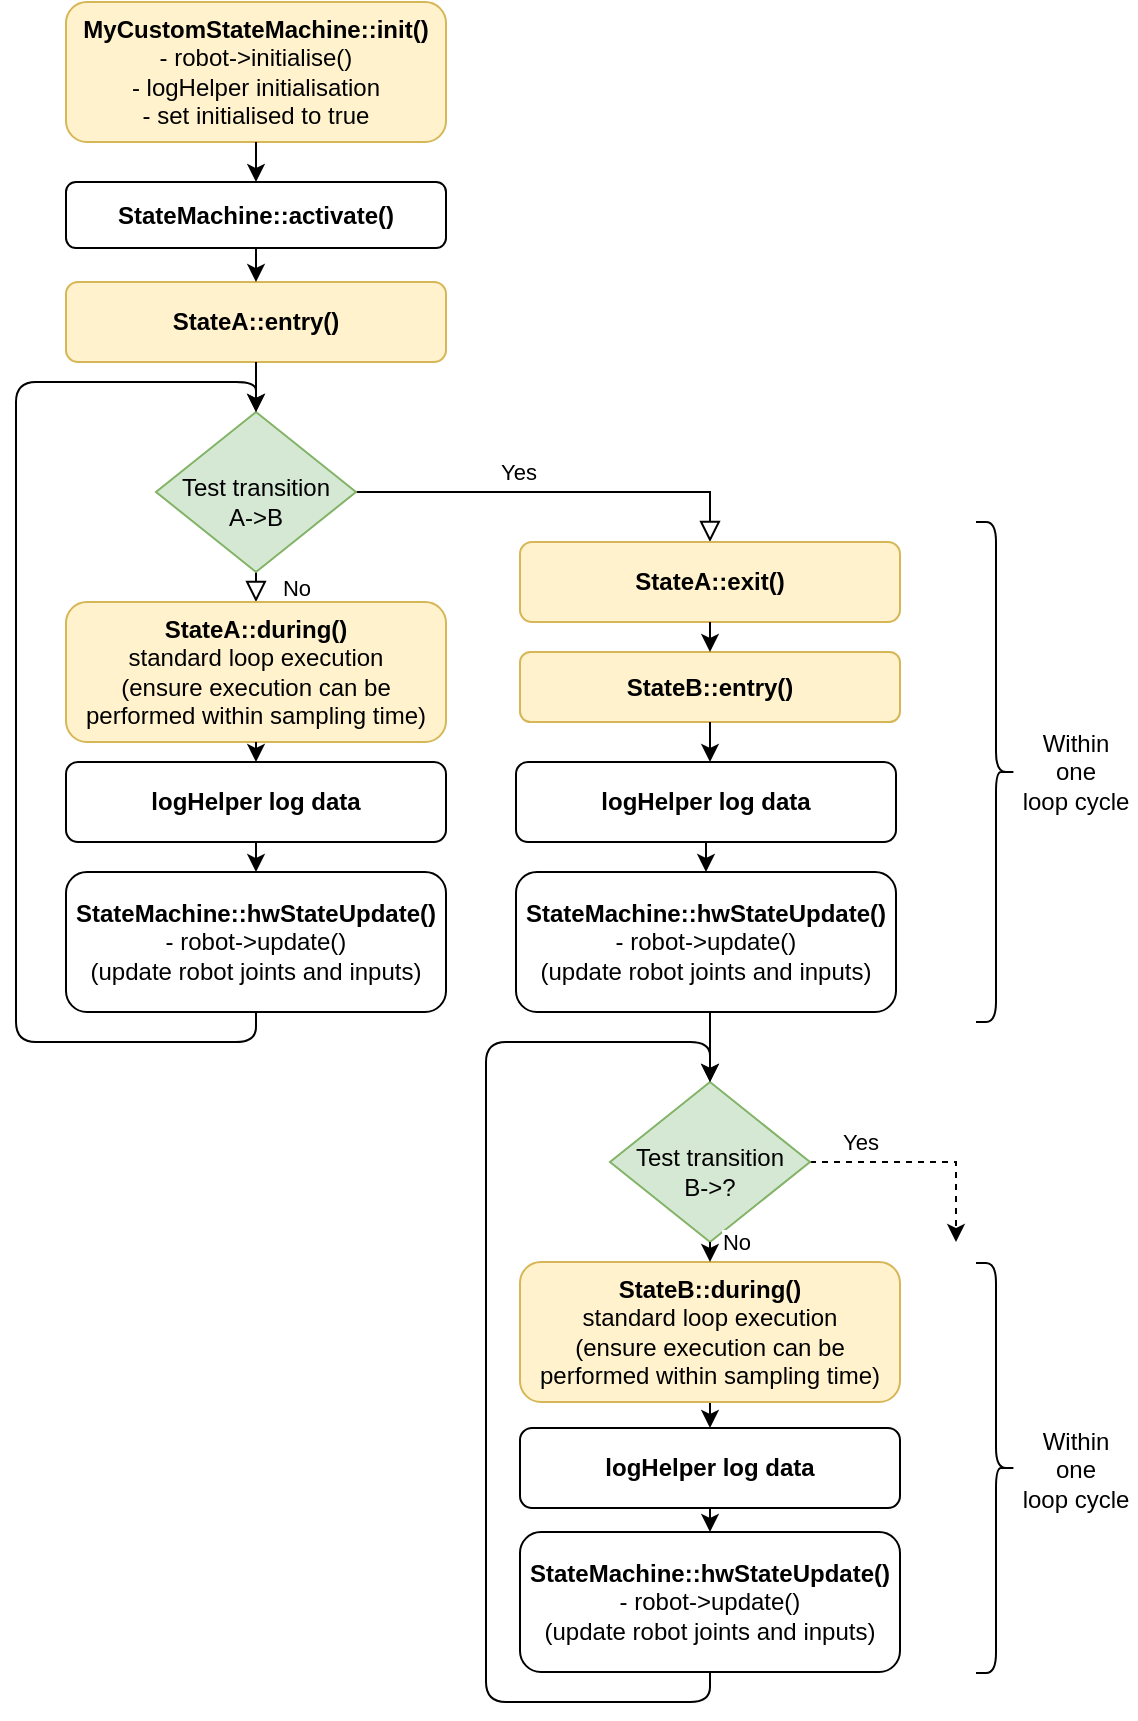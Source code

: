 <mxfile version="16.6.1" type="device"><diagram id="C5RBs43oDa-KdzZeNtuy" name="Page-1"><mxGraphModel dx="1422" dy="727" grid="1" gridSize="10" guides="1" tooltips="1" connect="1" arrows="1" fold="1" page="1" pageScale="1" pageWidth="827" pageHeight="1169" math="0" shadow="0"><root><mxCell id="WIyWlLk6GJQsqaUBKTNV-0"/><mxCell id="WIyWlLk6GJQsqaUBKTNV-1" parent="WIyWlLk6GJQsqaUBKTNV-0"/><mxCell id="WIyWlLk6GJQsqaUBKTNV-3" value="&lt;b&gt;MyCustomStateMachine::init()&lt;/b&gt;&lt;br&gt;- robot-&amp;gt;initialise()&lt;br&gt;- logHelper initialisation&lt;br&gt;- set initialised to true" style="rounded=1;whiteSpace=wrap;html=1;fontSize=12;glass=0;strokeWidth=1;shadow=0;fillColor=#fff2cc;strokeColor=#d6b656;" parent="WIyWlLk6GJQsqaUBKTNV-1" vertex="1"><mxGeometry x="125" y="90" width="190" height="70" as="geometry"/></mxCell><mxCell id="WIyWlLk6GJQsqaUBKTNV-4" value="Yes" style="rounded=0;html=1;jettySize=auto;orthogonalLoop=1;fontSize=11;endArrow=block;endFill=0;endSize=8;strokeWidth=1;shadow=0;labelBackgroundColor=none;edgeStyle=orthogonalEdgeStyle;exitX=1;exitY=0.5;exitDx=0;exitDy=0;entryX=0.5;entryY=0;entryDx=0;entryDy=0;" parent="WIyWlLk6GJQsqaUBKTNV-1" source="WIyWlLk6GJQsqaUBKTNV-6" target="zgT2VME7ciYxHI3jQja9-5" edge="1"><mxGeometry x="-0.2" y="10" relative="1" as="geometry"><mxPoint as="offset"/><mxPoint x="460" y="330" as="sourcePoint"/><mxPoint x="460" y="340" as="targetPoint"/><Array as="points"><mxPoint x="447" y="335"/></Array></mxGeometry></mxCell><mxCell id="WIyWlLk6GJQsqaUBKTNV-5" value="No" style="edgeStyle=orthogonalEdgeStyle;rounded=0;html=1;jettySize=auto;orthogonalLoop=1;fontSize=11;endArrow=block;endFill=0;endSize=8;strokeWidth=1;shadow=0;labelBackgroundColor=none;entryX=0.5;entryY=0;entryDx=0;entryDy=0;exitX=0.5;exitY=1;exitDx=0;exitDy=0;" parent="WIyWlLk6GJQsqaUBKTNV-1" source="WIyWlLk6GJQsqaUBKTNV-6" target="zgT2VME7ciYxHI3jQja9-2" edge="1"><mxGeometry y="20" relative="1" as="geometry"><mxPoint as="offset"/><mxPoint x="260" y="510" as="sourcePoint"/><mxPoint x="260" y="550" as="targetPoint"/><Array as="points"><mxPoint x="220" y="380"/><mxPoint x="220" y="380"/></Array></mxGeometry></mxCell><mxCell id="WIyWlLk6GJQsqaUBKTNV-6" value="&lt;br&gt;Test transition&lt;br&gt;A-&amp;gt;B" style="rhombus;whiteSpace=wrap;html=1;shadow=0;fontFamily=Helvetica;fontSize=12;align=center;strokeWidth=1;spacing=6;spacingTop=-4;fillColor=#d5e8d4;strokeColor=#82b366;" parent="WIyWlLk6GJQsqaUBKTNV-1" vertex="1"><mxGeometry x="170" y="295" width="100" height="80" as="geometry"/></mxCell><mxCell id="zgT2VME7ciYxHI3jQja9-0" value="&lt;b&gt;StateMachine::activate()&lt;/b&gt;" style="rounded=1;whiteSpace=wrap;html=1;fontSize=12;glass=0;strokeWidth=1;shadow=0;" parent="WIyWlLk6GJQsqaUBKTNV-1" vertex="1"><mxGeometry x="125" y="180" width="190" height="33" as="geometry"/></mxCell><mxCell id="zgT2VME7ciYxHI3jQja9-1" value="&lt;b&gt;StateB::entry()&lt;/b&gt;" style="rounded=1;whiteSpace=wrap;html=1;fontSize=12;glass=0;strokeWidth=1;shadow=0;fillColor=#fff2cc;strokeColor=#d6b656;" parent="WIyWlLk6GJQsqaUBKTNV-1" vertex="1"><mxGeometry x="352" y="415" width="190" height="35" as="geometry"/></mxCell><mxCell id="zgT2VME7ciYxHI3jQja9-2" value="&lt;div&gt;&lt;b&gt;StateA::during()&lt;/b&gt;&lt;/div&gt;&lt;div&gt;standard loop execution&lt;br&gt;(ensure execution can be performed within sampling time)&lt;b&gt;&lt;br&gt;&lt;/b&gt;&lt;/div&gt;" style="rounded=1;whiteSpace=wrap;html=1;fontSize=12;glass=0;strokeWidth=1;shadow=0;fillColor=#fff2cc;strokeColor=#d6b656;" parent="WIyWlLk6GJQsqaUBKTNV-1" vertex="1"><mxGeometry x="125" y="390" width="190" height="70" as="geometry"/></mxCell><mxCell id="zgT2VME7ciYxHI3jQja9-17" style="edgeStyle=orthogonalEdgeStyle;rounded=0;orthogonalLoop=1;jettySize=auto;html=1;exitX=0.5;exitY=1;exitDx=0;exitDy=0;entryX=0.5;entryY=0;entryDx=0;entryDy=0;" parent="WIyWlLk6GJQsqaUBKTNV-1" source="zgT2VME7ciYxHI3jQja9-3" target="zgT2VME7ciYxHI3jQja9-8" edge="1"><mxGeometry relative="1" as="geometry"><mxPoint x="447" y="630" as="targetPoint"/></mxGeometry></mxCell><mxCell id="zgT2VME7ciYxHI3jQja9-3" value="&lt;div&gt;&lt;b&gt;StateB::during()&lt;/b&gt;&lt;/div&gt;&lt;div&gt;standard loop execution&lt;br&gt;(ensure execution can be performed within sampling time)&lt;b&gt;&lt;br&gt;&lt;/b&gt;&lt;/div&gt;" style="rounded=1;whiteSpace=wrap;html=1;fontSize=12;glass=0;strokeWidth=1;shadow=0;fillColor=#fff2cc;strokeColor=#d6b656;" parent="WIyWlLk6GJQsqaUBKTNV-1" vertex="1"><mxGeometry x="352" y="720" width="190" height="70" as="geometry"/></mxCell><mxCell id="zgT2VME7ciYxHI3jQja9-4" value="&lt;b&gt;StateA::entry()&lt;/b&gt;" style="rounded=1;whiteSpace=wrap;html=1;fontSize=12;glass=0;strokeWidth=1;shadow=0;fillColor=#fff2cc;strokeColor=#d6b656;" parent="WIyWlLk6GJQsqaUBKTNV-1" vertex="1"><mxGeometry x="125" y="230" width="190" height="40" as="geometry"/></mxCell><mxCell id="zgT2VME7ciYxHI3jQja9-5" value="&lt;b&gt;StateA::exit()&lt;/b&gt;" style="rounded=1;whiteSpace=wrap;html=1;fontSize=12;glass=0;strokeWidth=1;shadow=0;fillColor=#fff2cc;strokeColor=#d6b656;" parent="WIyWlLk6GJQsqaUBKTNV-1" vertex="1"><mxGeometry x="352" y="360" width="190" height="40" as="geometry"/></mxCell><mxCell id="zgT2VME7ciYxHI3jQja9-6" value="&lt;b&gt;StateMachine::hwStateUpdate()&lt;/b&gt;&lt;br&gt;- robot-&amp;gt;update()&lt;br&gt;(update robot joints and inputs)" style="rounded=1;whiteSpace=wrap;html=1;fontSize=12;glass=0;strokeWidth=1;shadow=0;" parent="WIyWlLk6GJQsqaUBKTNV-1" vertex="1"><mxGeometry x="125" y="525" width="190" height="70" as="geometry"/></mxCell><mxCell id="zgT2VME7ciYxHI3jQja9-30" style="edgeStyle=orthogonalEdgeStyle;rounded=0;orthogonalLoop=1;jettySize=auto;html=1;exitX=0.5;exitY=1;exitDx=0;exitDy=0;entryX=0.5;entryY=0;entryDx=0;entryDy=0;" parent="WIyWlLk6GJQsqaUBKTNV-1" source="zgT2VME7ciYxHI3jQja9-7" target="zgT2VME7ciYxHI3jQja9-6" edge="1"><mxGeometry relative="1" as="geometry"/></mxCell><mxCell id="zgT2VME7ciYxHI3jQja9-7" value="&lt;b&gt;logHelper log data&lt;/b&gt;" style="rounded=1;whiteSpace=wrap;html=1;fontSize=12;glass=0;strokeWidth=1;shadow=0;" parent="WIyWlLk6GJQsqaUBKTNV-1" vertex="1"><mxGeometry x="125" y="470" width="190" height="40" as="geometry"/></mxCell><mxCell id="zgT2VME7ciYxHI3jQja9-8" value="&lt;b&gt;logHelper log data&lt;/b&gt;" style="rounded=1;whiteSpace=wrap;html=1;fontSize=12;glass=0;strokeWidth=1;shadow=0;" parent="WIyWlLk6GJQsqaUBKTNV-1" vertex="1"><mxGeometry x="352" y="803" width="190" height="40" as="geometry"/></mxCell><mxCell id="zgT2VME7ciYxHI3jQja9-9" value="" style="endArrow=classic;html=1;exitX=0.5;exitY=1;exitDx=0;exitDy=0;" parent="WIyWlLk6GJQsqaUBKTNV-1" source="zgT2VME7ciYxHI3jQja9-6" target="WIyWlLk6GJQsqaUBKTNV-6" edge="1"><mxGeometry width="50" height="50" relative="1" as="geometry"><mxPoint x="180" y="660" as="sourcePoint"/><mxPoint x="220" y="290" as="targetPoint"/><Array as="points"><mxPoint x="220" y="610"/><mxPoint x="100" y="610"/><mxPoint x="100" y="280"/><mxPoint x="220" y="280"/></Array></mxGeometry></mxCell><mxCell id="zgT2VME7ciYxHI3jQja9-10" value="&lt;b&gt;StateMachine::hwStateUpdate()&lt;/b&gt;&lt;br&gt;- robot-&amp;gt;update()&lt;br&gt;(update robot joints and inputs)" style="rounded=1;whiteSpace=wrap;html=1;fontSize=12;glass=0;strokeWidth=1;shadow=0;" parent="WIyWlLk6GJQsqaUBKTNV-1" vertex="1"><mxGeometry x="352" y="855" width="190" height="70" as="geometry"/></mxCell><mxCell id="zgT2VME7ciYxHI3jQja9-26" value="Yes" style="edgeStyle=orthogonalEdgeStyle;rounded=0;orthogonalLoop=1;jettySize=auto;html=1;exitX=1;exitY=0.5;exitDx=0;exitDy=0;dashed=1;" parent="WIyWlLk6GJQsqaUBKTNV-1" source="zgT2VME7ciYxHI3jQja9-11" edge="1"><mxGeometry x="-0.569" y="10" relative="1" as="geometry"><mxPoint x="570" y="710" as="targetPoint"/><mxPoint as="offset"/><Array as="points"><mxPoint x="570" y="670"/></Array></mxGeometry></mxCell><mxCell id="zgT2VME7ciYxHI3jQja9-11" value="&lt;br&gt;Test transition&lt;br&gt;B-&amp;gt;?" style="rhombus;whiteSpace=wrap;html=1;shadow=0;fontFamily=Helvetica;fontSize=12;align=center;strokeWidth=1;spacing=6;spacingTop=-4;fillColor=#d5e8d4;strokeColor=#82b366;" parent="WIyWlLk6GJQsqaUBKTNV-1" vertex="1"><mxGeometry x="397" y="630" width="100" height="80" as="geometry"/></mxCell><mxCell id="zgT2VME7ciYxHI3jQja9-15" value="" style="endArrow=classic;html=1;exitX=0.5;exitY=1;exitDx=0;exitDy=0;entryX=0.5;entryY=0;entryDx=0;entryDy=0;" parent="WIyWlLk6GJQsqaUBKTNV-1" source="zgT2VME7ciYxHI3jQja9-8" target="zgT2VME7ciYxHI3jQja9-10" edge="1"><mxGeometry width="50" height="50" relative="1" as="geometry"><mxPoint x="235" y="550" as="sourcePoint"/><mxPoint x="285" y="500" as="targetPoint"/></mxGeometry></mxCell><mxCell id="zgT2VME7ciYxHI3jQja9-16" value="" style="endArrow=classic;html=1;exitX=0.5;exitY=1;exitDx=0;exitDy=0;" parent="WIyWlLk6GJQsqaUBKTNV-1" edge="1" source="zgT2VME7ciYxHI3jQja9-1"><mxGeometry width="50" height="50" relative="1" as="geometry"><mxPoint x="447" y="442" as="sourcePoint"/><mxPoint x="447" y="470" as="targetPoint"/></mxGeometry></mxCell><mxCell id="zgT2VME7ciYxHI3jQja9-18" value="" style="endArrow=classic;html=1;exitX=0.5;exitY=1;exitDx=0;exitDy=0;entryX=0.5;entryY=0;entryDx=0;entryDy=0;" parent="WIyWlLk6GJQsqaUBKTNV-1" source="zgT2VME7ciYxHI3jQja9-5" target="zgT2VME7ciYxHI3jQja9-1" edge="1"><mxGeometry width="50" height="50" relative="1" as="geometry"><mxPoint x="235" y="450" as="sourcePoint"/><mxPoint x="285" y="400" as="targetPoint"/></mxGeometry></mxCell><mxCell id="zgT2VME7ciYxHI3jQja9-19" value="No" style="endArrow=classic;html=1;exitX=0.5;exitY=1;exitDx=0;exitDy=0;" parent="WIyWlLk6GJQsqaUBKTNV-1" source="zgT2VME7ciYxHI3jQja9-10" edge="1"><mxGeometry x="1" y="81" width="50" height="50" relative="1" as="geometry"><mxPoint x="447" y="930" as="sourcePoint"/><mxPoint x="447" y="630" as="targetPoint"/><Array as="points"><mxPoint x="447" y="940"/><mxPoint x="335" y="940"/><mxPoint x="335" y="780"/><mxPoint x="335" y="610"/><mxPoint x="447" y="610"/></Array><mxPoint x="-68" y="80" as="offset"/></mxGeometry></mxCell><mxCell id="zgT2VME7ciYxHI3jQja9-20" value="" style="endArrow=classic;html=1;exitX=0.5;exitY=1;exitDx=0;exitDy=0;entryX=0.5;entryY=0;entryDx=0;entryDy=0;" parent="WIyWlLk6GJQsqaUBKTNV-1" source="zgT2VME7ciYxHI3jQja9-11" target="zgT2VME7ciYxHI3jQja9-3" edge="1"><mxGeometry width="50" height="50" relative="1" as="geometry"><mxPoint x="590" y="633" as="sourcePoint"/><mxPoint x="623" y="623" as="targetPoint"/></mxGeometry></mxCell><mxCell id="zgT2VME7ciYxHI3jQja9-21" value="" style="endArrow=classic;html=1;exitX=0.5;exitY=1;exitDx=0;exitDy=0;entryX=0.5;entryY=0;entryDx=0;entryDy=0;" parent="WIyWlLk6GJQsqaUBKTNV-1" source="zgT2VME7ciYxHI3jQja9-0" target="zgT2VME7ciYxHI3jQja9-4" edge="1"><mxGeometry width="50" height="50" relative="1" as="geometry"><mxPoint x="250" y="370" as="sourcePoint"/><mxPoint x="300" y="320" as="targetPoint"/></mxGeometry></mxCell><mxCell id="zgT2VME7ciYxHI3jQja9-22" value="" style="endArrow=classic;html=1;exitX=0.5;exitY=1;exitDx=0;exitDy=0;entryX=0.5;entryY=0;entryDx=0;entryDy=0;" parent="WIyWlLk6GJQsqaUBKTNV-1" source="WIyWlLk6GJQsqaUBKTNV-3" target="zgT2VME7ciYxHI3jQja9-0" edge="1"><mxGeometry width="50" height="50" relative="1" as="geometry"><mxPoint x="250" y="370" as="sourcePoint"/><mxPoint x="300" y="320" as="targetPoint"/></mxGeometry></mxCell><mxCell id="zgT2VME7ciYxHI3jQja9-23" value="" style="endArrow=classic;html=1;exitX=0.5;exitY=1;exitDx=0;exitDy=0;entryX=0.5;entryY=0;entryDx=0;entryDy=0;" parent="WIyWlLk6GJQsqaUBKTNV-1" source="zgT2VME7ciYxHI3jQja9-4" target="WIyWlLk6GJQsqaUBKTNV-6" edge="1"><mxGeometry width="50" height="50" relative="1" as="geometry"><mxPoint x="250" y="370" as="sourcePoint"/><mxPoint x="220" y="290" as="targetPoint"/></mxGeometry></mxCell><mxCell id="zgT2VME7ciYxHI3jQja9-28" value="" style="endArrow=classic;html=1;exitX=0.5;exitY=1;exitDx=0;exitDy=0;entryX=0.5;entryY=0;entryDx=0;entryDy=0;" parent="WIyWlLk6GJQsqaUBKTNV-1" source="zgT2VME7ciYxHI3jQja9-2" target="zgT2VME7ciYxHI3jQja9-7" edge="1"><mxGeometry width="50" height="50" relative="1" as="geometry"><mxPoint x="250" y="440" as="sourcePoint"/><mxPoint x="300" y="390" as="targetPoint"/></mxGeometry></mxCell><mxCell id="rpJBYOHj1srBW3vh2zkD-0" value="&lt;b&gt;StateMachine::hwStateUpdate()&lt;/b&gt;&lt;br&gt;- robot-&amp;gt;update()&lt;br&gt;(update robot joints and inputs)" style="rounded=1;whiteSpace=wrap;html=1;fontSize=12;glass=0;strokeWidth=1;shadow=0;" vertex="1" parent="WIyWlLk6GJQsqaUBKTNV-1"><mxGeometry x="350" y="525" width="190" height="70" as="geometry"/></mxCell><mxCell id="rpJBYOHj1srBW3vh2zkD-1" style="edgeStyle=orthogonalEdgeStyle;rounded=0;orthogonalLoop=1;jettySize=auto;html=1;exitX=0.5;exitY=1;exitDx=0;exitDy=0;entryX=0.5;entryY=0;entryDx=0;entryDy=0;" edge="1" parent="WIyWlLk6GJQsqaUBKTNV-1" source="rpJBYOHj1srBW3vh2zkD-2" target="rpJBYOHj1srBW3vh2zkD-0"><mxGeometry relative="1" as="geometry"/></mxCell><mxCell id="rpJBYOHj1srBW3vh2zkD-2" value="&lt;b&gt;logHelper log data&lt;/b&gt;" style="rounded=1;whiteSpace=wrap;html=1;fontSize=12;glass=0;strokeWidth=1;shadow=0;" vertex="1" parent="WIyWlLk6GJQsqaUBKTNV-1"><mxGeometry x="350" y="470" width="190" height="40" as="geometry"/></mxCell><mxCell id="rpJBYOHj1srBW3vh2zkD-4" style="edgeStyle=orthogonalEdgeStyle;rounded=0;orthogonalLoop=1;jettySize=auto;html=1;exitX=0.5;exitY=1;exitDx=0;exitDy=0;entryX=0.5;entryY=0;entryDx=0;entryDy=0;" edge="1" parent="WIyWlLk6GJQsqaUBKTNV-1" source="rpJBYOHj1srBW3vh2zkD-0" target="zgT2VME7ciYxHI3jQja9-11"><mxGeometry relative="1" as="geometry"><mxPoint x="455" y="520" as="sourcePoint"/><mxPoint x="455" y="535" as="targetPoint"/></mxGeometry></mxCell><mxCell id="rpJBYOHj1srBW3vh2zkD-5" value="" style="shape=curlyBracket;whiteSpace=wrap;html=1;rounded=1;flipH=1;" vertex="1" parent="WIyWlLk6GJQsqaUBKTNV-1"><mxGeometry x="580" y="350" width="20" height="250" as="geometry"/></mxCell><mxCell id="rpJBYOHj1srBW3vh2zkD-6" value="" style="shape=curlyBracket;whiteSpace=wrap;html=1;rounded=1;flipH=1;" vertex="1" parent="WIyWlLk6GJQsqaUBKTNV-1"><mxGeometry x="580" y="720.5" width="20" height="205" as="geometry"/></mxCell><mxCell id="rpJBYOHj1srBW3vh2zkD-7" value="&lt;div&gt;Within&lt;/div&gt;&lt;div&gt;one&lt;/div&gt;&lt;div&gt;loop cycle&lt;br&gt;&lt;/div&gt;" style="text;html=1;strokeColor=none;fillColor=none;align=center;verticalAlign=middle;whiteSpace=wrap;rounded=0;" vertex="1" parent="WIyWlLk6GJQsqaUBKTNV-1"><mxGeometry x="600" y="440" width="60" height="70" as="geometry"/></mxCell><mxCell id="rpJBYOHj1srBW3vh2zkD-8" value="&lt;div&gt;Within&lt;/div&gt;&lt;div&gt;one&lt;/div&gt;&lt;div&gt;loop cycle&lt;br&gt;&lt;/div&gt;" style="text;html=1;strokeColor=none;fillColor=none;align=center;verticalAlign=middle;whiteSpace=wrap;rounded=0;" vertex="1" parent="WIyWlLk6GJQsqaUBKTNV-1"><mxGeometry x="600" y="788.5" width="60" height="70" as="geometry"/></mxCell></root></mxGraphModel></diagram></mxfile>